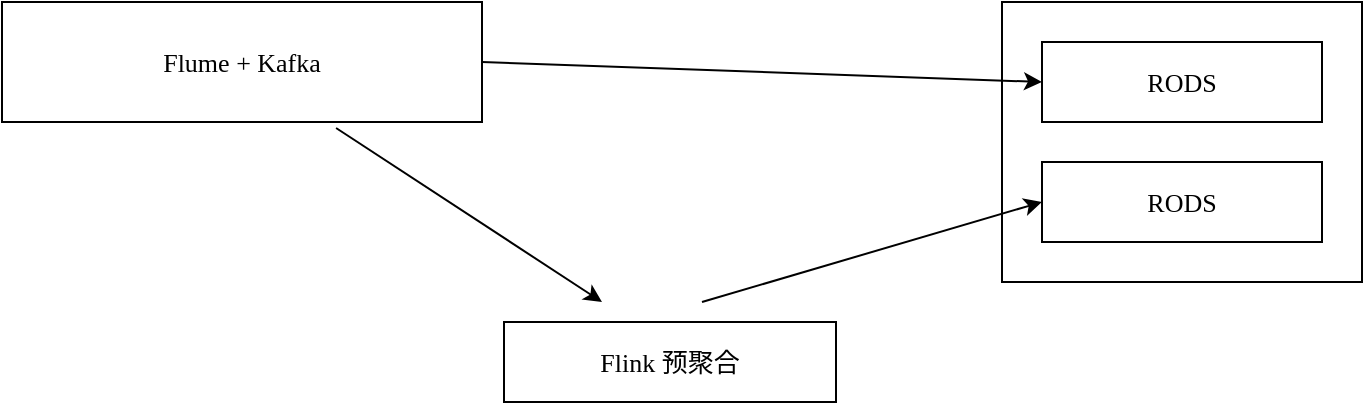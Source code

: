 <mxfile version="22.0.3" type="device" pages="2">
  <diagram id="nPECH1lwjArTw65YKCTJ" name="数据流图结构">
    <mxGraphModel dx="954" dy="625" grid="1" gridSize="10" guides="1" tooltips="1" connect="1" arrows="1" fold="1" page="1" pageScale="1" pageWidth="827" pageHeight="1169" math="0" shadow="0">
      <root>
        <mxCell id="0" />
        <mxCell id="1" parent="0" />
        <mxCell id="TKfea9ZC5d-hfO6uXwjG-1" value="Flume + Kafka" style="rounded=0;whiteSpace=wrap;html=1;fontFamily=Comic Sans MS;fontSize=13;" vertex="1" parent="1">
          <mxGeometry x="80" y="160" width="240" height="60" as="geometry" />
        </mxCell>
        <mxCell id="TKfea9ZC5d-hfO6uXwjG-2" value="" style="rounded=0;whiteSpace=wrap;html=1;fontFamily=Comic Sans MS;fontSize=13;" vertex="1" parent="1">
          <mxGeometry x="580" y="160" width="180" height="140" as="geometry" />
        </mxCell>
        <mxCell id="TKfea9ZC5d-hfO6uXwjG-3" value="RODS" style="rounded=0;whiteSpace=wrap;html=1;fontFamily=Comic Sans MS;fontSize=13;" vertex="1" parent="1">
          <mxGeometry x="600" y="180" width="140" height="40" as="geometry" />
        </mxCell>
        <mxCell id="TKfea9ZC5d-hfO6uXwjG-4" value="RODS" style="rounded=0;whiteSpace=wrap;html=1;fontFamily=Comic Sans MS;fontSize=13;" vertex="1" parent="1">
          <mxGeometry x="600" y="240" width="140" height="40" as="geometry" />
        </mxCell>
        <mxCell id="TKfea9ZC5d-hfO6uXwjG-5" value="Flink 预聚合" style="rounded=0;whiteSpace=wrap;html=1;fontFamily=Comic Sans MS;fontSize=13;" vertex="1" parent="1">
          <mxGeometry x="331" y="320" width="166" height="40" as="geometry" />
        </mxCell>
        <mxCell id="NVGLjCmpXYqT7XZJhMef-1" value="" style="endArrow=classic;html=1;rounded=0;exitX=0.696;exitY=1.05;exitDx=0;exitDy=0;exitPerimeter=0;fontFamily=Comic Sans MS;fontSize=13;" edge="1" parent="1" source="TKfea9ZC5d-hfO6uXwjG-1">
          <mxGeometry width="50" height="50" relative="1" as="geometry">
            <mxPoint x="220" y="310" as="sourcePoint" />
            <mxPoint x="380" y="310" as="targetPoint" />
          </mxGeometry>
        </mxCell>
        <mxCell id="NVGLjCmpXYqT7XZJhMef-2" value="" style="endArrow=classic;html=1;rounded=0;entryX=0;entryY=0.5;entryDx=0;entryDy=0;fontFamily=Comic Sans MS;fontSize=13;" edge="1" parent="1" target="TKfea9ZC5d-hfO6uXwjG-4">
          <mxGeometry width="50" height="50" relative="1" as="geometry">
            <mxPoint x="430" y="310" as="sourcePoint" />
            <mxPoint x="390" y="320" as="targetPoint" />
          </mxGeometry>
        </mxCell>
        <mxCell id="NVGLjCmpXYqT7XZJhMef-3" value="" style="endArrow=classic;html=1;rounded=0;exitX=1;exitY=0.5;exitDx=0;exitDy=0;entryX=0;entryY=0.5;entryDx=0;entryDy=0;fontFamily=Comic Sans MS;fontSize=13;" edge="1" parent="1" source="TKfea9ZC5d-hfO6uXwjG-1" target="TKfea9ZC5d-hfO6uXwjG-3">
          <mxGeometry width="50" height="50" relative="1" as="geometry">
            <mxPoint x="400" y="350" as="sourcePoint" />
            <mxPoint x="450" y="300" as="targetPoint" />
          </mxGeometry>
        </mxCell>
      </root>
    </mxGraphModel>
  </diagram>
  <diagram name="数仓结构" id="0cB0zQwSX03sYAd3HOLY">
    <mxGraphModel dx="954" dy="1025" grid="1" gridSize="10" guides="1" tooltips="1" connect="1" arrows="1" fold="1" page="0" pageScale="1" pageWidth="827" pageHeight="1169" math="0" shadow="0">
      <root>
        <mxCell id="0" />
        <mxCell id="1" parent="0" />
        <mxCell id="QE3eq3vebrFRoXPsBdUz-1" value="" style="rounded=0;whiteSpace=wrap;html=1;fontFamily=Comic Sans MS;fontSize=13;" vertex="1" parent="1">
          <mxGeometry x="60" y="360" width="260" height="210" as="geometry" />
        </mxCell>
        <mxCell id="QE3eq3vebrFRoXPsBdUz-2" value="Clickhouse" style="text;html=1;strokeColor=none;fillColor=none;align=center;verticalAlign=middle;whiteSpace=wrap;rounded=0;fontFamily=Comic Sans MS;fontSize=13;" vertex="1" parent="1">
          <mxGeometry x="135" y="330" width="110" height="30" as="geometry" />
        </mxCell>
        <mxCell id="QE3eq3vebrFRoXPsBdUz-3" value="rods" style="rounded=0;whiteSpace=wrap;html=1;fontFamily=Comic Sans MS;fontSize=13;fillColor=#dae8fc;strokeColor=#6c8ebf;" vertex="1" parent="1">
          <mxGeometry x="220" y="400" width="90" height="150" as="geometry" />
        </mxCell>
        <mxCell id="K6IhHLM4vtpeYJq_Cqi_-5" style="edgeStyle=orthogonalEdgeStyle;rounded=0;orthogonalLoop=1;jettySize=auto;html=1;entryX=0;entryY=0.5;entryDx=0;entryDy=0;fillColor=#f8cecc;strokeColor=#b85450;" edge="1" parent="1" source="QE3eq3vebrFRoXPsBdUz-4" target="QE3eq3vebrFRoXPsBdUz-6">
          <mxGeometry relative="1" as="geometry" />
        </mxCell>
        <mxCell id="QE3eq3vebrFRoXPsBdUz-4" value="&lt;div style=&quot;font-size: 13px; line-height: 21px;&quot;&gt;rods.dwd_analytics_event_from_kafka_sync &lt;br&gt;(kafka 用户行为数据同步中间表)&lt;/div&gt;" style="rounded=0;whiteSpace=wrap;html=1;fillColor=#dae8fc;labelBackgroundColor=none;fontFamily=Comic Sans MS;fontSize=13;strokeColor=#6c8ebf;" vertex="1" parent="1">
          <mxGeometry x="410" y="360" width="380" height="50" as="geometry" />
        </mxCell>
        <mxCell id="QE3eq3vebrFRoXPsBdUz-5" value="&lt;div style=&quot;font-size: 13px; line-height: 21px;&quot;&gt;&lt;div style=&quot;font-family: Menlo, Monaco, &amp;quot;Courier New&amp;quot;, monospace; font-size: 14px; line-height: 21px;&quot;&gt;rods.dwd_analytics_event_from_kafka_res (Kafka用户行为数据存放表)&lt;/div&gt;&lt;/div&gt;" style="rounded=0;whiteSpace=wrap;html=1;fillColor=#dae8fc;labelBackgroundColor=none;fontFamily=Comic Sans MS;fontSize=13;strokeColor=#6c8ebf;" vertex="1" parent="1">
          <mxGeometry x="410" y="500" width="380" height="50" as="geometry" />
        </mxCell>
        <mxCell id="K6IhHLM4vtpeYJq_Cqi_-6" style="edgeStyle=orthogonalEdgeStyle;rounded=0;orthogonalLoop=1;jettySize=auto;html=1;fillColor=#f8cecc;strokeColor=#b85450;" edge="1" parent="1" source="QE3eq3vebrFRoXPsBdUz-6" target="QE3eq3vebrFRoXPsBdUz-5">
          <mxGeometry relative="1" as="geometry" />
        </mxCell>
        <mxCell id="QE3eq3vebrFRoXPsBdUz-6" value="&lt;div style=&quot;font-size: 13px; line-height: 21px;&quot;&gt;&lt;div style=&quot;font-family: Menlo, Monaco, &amp;quot;Courier New&amp;quot;, monospace; font-size: 14px; line-height: 21px;&quot;&gt;&lt;div style=&quot;line-height: 21px;&quot;&gt;rods.dwd_analytics_event_from_kafka_mv (Kafka用户行为数据同步&lt;b&gt;&lt;font color=&quot;#ff0000&quot;&gt;物化视图表&lt;/font&gt;&lt;/b&gt;)&lt;/div&gt;&lt;/div&gt;&lt;/div&gt;" style="rounded=0;whiteSpace=wrap;html=1;fillColor=#dae8fc;labelBackgroundColor=none;fontFamily=Comic Sans MS;fontSize=13;strokeColor=#6c8ebf;" vertex="1" parent="1">
          <mxGeometry x="840" y="460" width="380" height="50" as="geometry" />
        </mxCell>
        <mxCell id="QE3eq3vebrFRoXPsBdUz-7" value="&lt;div style=&quot;font-size: 13px; line-height: 21px;&quot;&gt;&lt;div style=&quot;font-family: Menlo, Monaco, &amp;quot;Courier New&amp;quot;, monospace; font-size: 14px; line-height: 21px;&quot;&gt;&lt;div style=&quot;line-height: 21px;&quot;&gt;&lt;div style=&quot;line-height: 21px;&quot;&gt;rows.dwb_analytics_event_sequence_groupby_uid_eventTime_from_script (用户行为序列轻度聚合表)&lt;/div&gt;&lt;/div&gt;&lt;/div&gt;&lt;/div&gt;" style="rounded=0;whiteSpace=wrap;html=1;fillColor=#dae8fc;labelBackgroundColor=none;fontFamily=Comic Sans MS;fontSize=13;strokeColor=#6c8ebf;" vertex="1" parent="1">
          <mxGeometry x="410" y="680" width="580" height="50" as="geometry" />
        </mxCell>
        <mxCell id="QE3eq3vebrFRoXPsBdUz-8" value="&lt;div style=&quot;font-size: 13px; line-height: 21px;&quot;&gt;&lt;div style=&quot;font-family: Menlo, Monaco, &amp;quot;Courier New&amp;quot;, monospace; font-size: 14px; line-height: 21px;&quot;&gt;&lt;div style=&quot;line-height: 21px;&quot;&gt;&lt;div style=&quot;line-height: 21px;&quot;&gt;&lt;div style=&quot;line-height: 21px;&quot;&gt;rows.dwb_analytics_eventindex_groupby_uid_event_from_flink&amp;nbsp;&lt;/div&gt;&lt;div style=&quot;line-height: 21px;&quot;&gt;(事件行为维度指标轻度聚合表)&lt;/div&gt;&lt;/div&gt;&lt;/div&gt;&lt;/div&gt;&lt;/div&gt;" style="rounded=0;whiteSpace=wrap;html=1;fillColor=#dae8fc;labelBackgroundColor=none;fontFamily=Comic Sans MS;fontSize=13;strokeColor=#6c8ebf;" vertex="1" parent="1">
          <mxGeometry x="410" y="780" width="580" height="50" as="geometry" />
        </mxCell>
        <mxCell id="K6IhHLM4vtpeYJq_Cqi_-4" value="&lt;div style=&quot;font-family: Menlo, Monaco, &amp;quot;Courier New&amp;quot;, monospace; font-size: 14px; line-height: 21px;&quot;&gt;&lt;div&gt;CREATE MATERIALIZED VIEW &lt;span style=&quot;&quot;&gt;IF&lt;/span&gt; &lt;span style=&quot;&quot;&gt;NOT&lt;/span&gt; &lt;span style=&quot;&quot;&gt;EXISTS&lt;/span&gt; rods.dwd_analytics_event_from_kafka_mv &lt;span style=&quot;&quot;&gt;TO&lt;/span&gt; rods.dwd_analytics_event_from_kafka_res &lt;span style=&quot;&quot;&gt;AS&lt;/span&gt;&lt;/div&gt;&lt;div&gt;&lt;span style=&quot;&quot;&gt;SELECT&lt;/span&gt; &lt;/div&gt;&lt;div&gt;    user_id_int,event_name,event_target_name,event_time&lt;/div&gt;&lt;div&gt;&lt;span style=&quot;&quot;&gt;FROM&lt;/span&gt; rods.dwd_analytics_event_from_kafka_sync&lt;/div&gt;&lt;div&gt;;&lt;/div&gt;&lt;/div&gt;" style="rounded=0;whiteSpace=wrap;html=1;fontColor=default;labelBackgroundColor=none;align=left;" vertex="1" parent="1">
          <mxGeometry x="940" y="510" width="720" height="150" as="geometry" />
        </mxCell>
        <mxCell id="jfcNmaNLHOEH8jJ5q-6k-3" style="edgeStyle=orthogonalEdgeStyle;rounded=0;orthogonalLoop=1;jettySize=auto;html=1;entryX=0.5;entryY=0;entryDx=0;entryDy=0;fillColor=#f8cecc;strokeColor=#b85450;" edge="1" parent="1" source="K6IhHLM4vtpeYJq_Cqi_-7" target="QE3eq3vebrFRoXPsBdUz-4">
          <mxGeometry relative="1" as="geometry" />
        </mxCell>
        <mxCell id="K6IhHLM4vtpeYJq_Cqi_-7" value="Kafka" style="rounded=0;whiteSpace=wrap;html=1;" vertex="1" parent="1">
          <mxGeometry x="125" y="100" width="120" height="60" as="geometry" />
        </mxCell>
        <mxCell id="jfcNmaNLHOEH8jJ5q-6k-1" style="edgeStyle=orthogonalEdgeStyle;rounded=0;orthogonalLoop=1;jettySize=auto;html=1;entryX=0.5;entryY=0;entryDx=0;entryDy=0;" edge="1" parent="1" source="K6IhHLM4vtpeYJq_Cqi_-8" target="K6IhHLM4vtpeYJq_Cqi_-7">
          <mxGeometry relative="1" as="geometry" />
        </mxCell>
        <mxCell id="K6IhHLM4vtpeYJq_Cqi_-8" value="Flume" style="rounded=0;whiteSpace=wrap;html=1;" vertex="1" parent="1">
          <mxGeometry x="125" y="-60" width="120" height="60" as="geometry" />
        </mxCell>
        <mxCell id="jfcNmaNLHOEH8jJ5q-6k-4" value="&lt;div style=&quot;font-size: 13px; line-height: 21px;&quot;&gt;&lt;div style=&quot;font-size: 13px;&quot;&gt;CREATE &lt;span style=&quot;font-size: 13px;&quot;&gt;TABLE&lt;/span&gt; IF &lt;span style=&quot;font-size: 13px;&quot;&gt;NOT&lt;/span&gt; &lt;span style=&quot;font-size: 13px;&quot;&gt;EXISTS&lt;/span&gt; rods.dwd_analytics_event_from_kafka_sync&lt;/div&gt;&lt;div style=&quot;font-size: 13px;&quot;&gt;(&lt;/div&gt;&lt;div style=&quot;font-size: 13px;&quot;&gt;    &lt;span style=&quot;font-size: 13px;&quot;&gt;`user_id_int`&lt;/span&gt; UInt64,&lt;/div&gt;&lt;div style=&quot;font-size: 13px;&quot;&gt;    &lt;span style=&quot;font-size: 13px;&quot;&gt;`event_name`&lt;/span&gt; String,&lt;/div&gt;&lt;div style=&quot;font-size: 13px;&quot;&gt;    &lt;span style=&quot;font-size: 13px;&quot;&gt;`event_target_name`&lt;/span&gt; String,&lt;/div&gt;&lt;div style=&quot;font-size: 13px;&quot;&gt;    &lt;span style=&quot;font-size: 13px;&quot;&gt;`event_time`&lt;/span&gt; &lt;span style=&quot;font-size: 13px;&quot;&gt;DateTime&lt;/span&gt;&lt;/div&gt;&lt;div style=&quot;font-size: 13px;&quot;&gt;)&lt;/div&gt;&lt;div style=&quot;font-size: 13px;&quot;&gt;ENGINE = Kafka()&lt;/div&gt;&lt;div style=&quot;font-size: 13px;&quot;&gt;SETTINGS kafka_broker_list = &lt;span style=&quot;font-size: 13px;&quot;&gt;&#39;kafka1:9092&#39;&lt;/span&gt;, &lt;/div&gt;&lt;div style=&quot;font-size: 13px;&quot;&gt;         kafka_topic_list = &lt;span style=&quot;font-size: 13px;&quot;&gt;&#39;imoocevent&#39;&lt;/span&gt;,&lt;/div&gt;&lt;div style=&quot;font-size: 13px;&quot;&gt;         kafka_group_name = &lt;span style=&quot;font-size: 13px;&quot;&gt;&#39;clickhouse-riskengine&#39;&lt;/span&gt;, &lt;/div&gt;&lt;div style=&quot;font-size: 13px;&quot;&gt;         kafka_format = &lt;span style=&quot;font-size: 13px;&quot;&gt;&#39;JSONEachRow&#39;&lt;/span&gt;&lt;/div&gt;&lt;div style=&quot;font-size: 13px;&quot;&gt;;&lt;/div&gt;&lt;/div&gt;" style="rounded=0;whiteSpace=wrap;html=1;fontStyle=0;align=left;labelBackgroundColor=none;fontColor=default;fontFamily=Comic Sans MS;fontSize=13;" vertex="1" parent="1">
          <mxGeometry x="490" y="30" width="500" height="270" as="geometry" />
        </mxCell>
        <mxCell id="jfcNmaNLHOEH8jJ5q-6k-5" value="Kafka 表引擎" style="text;html=1;strokeColor=#6c8ebf;fillColor=#dae8fc;align=center;verticalAlign=middle;whiteSpace=wrap;rounded=0;" vertex="1" parent="1">
          <mxGeometry x="330" y="115" width="80" height="30" as="geometry" />
        </mxCell>
        <mxCell id="jfcNmaNLHOEH8jJ5q-6k-6" value="注意：kafka_sync 并不会真正存储数据，而是创建视图后，由 kafka_res表存储&amp;nbsp;&amp;nbsp;" style="text;html=1;strokeColor=#b85450;fillColor=#f8cecc;align=center;verticalAlign=middle;whiteSpace=wrap;rounded=0;" vertex="1" parent="1">
          <mxGeometry x="630" y="320" width="470" height="30" as="geometry" />
        </mxCell>
        <mxCell id="jfcNmaNLHOEH8jJ5q-6k-7" value="rows" style="rounded=0;whiteSpace=wrap;html=1;fontFamily=Comic Sans MS;fontSize=13;fillColor=#d5e8d4;strokeColor=#82b366;" vertex="1" parent="1">
          <mxGeometry x="80" y="400" width="90" height="150" as="geometry" />
        </mxCell>
      </root>
    </mxGraphModel>
  </diagram>
</mxfile>

